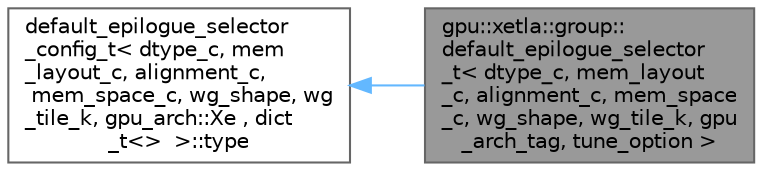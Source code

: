 digraph "gpu::xetla::group::default_epilogue_selector_t&lt; dtype_c, mem_layout_c, alignment_c, mem_space_c, wg_shape, wg_tile_k, gpu_arch_tag, tune_option &gt;"
{
 // LATEX_PDF_SIZE
  bgcolor="transparent";
  edge [fontname=Helvetica,fontsize=10,labelfontname=Helvetica,labelfontsize=10];
  node [fontname=Helvetica,fontsize=10,shape=box,height=0.2,width=0.4];
  rankdir="LR";
  Node1 [id="Node000001",label="gpu::xetla::group::\ldefault_epilogue_selector\l_t\< dtype_c, mem_layout\l_c, alignment_c, mem_space\l_c, wg_shape, wg_tile_k, gpu\l_arch_tag, tune_option \>",height=0.2,width=0.4,color="gray40", fillcolor="grey60", style="filled", fontcolor="black",tooltip=" "];
  Node2 -> Node1 [id="edge1_Node000001_Node000002",dir="back",color="steelblue1",style="solid",tooltip=" "];
  Node2 [id="Node000002",label="default_epilogue_selector\l_config_t\< dtype_c, mem\l_layout_c, alignment_c,\l mem_space_c, wg_shape, wg\l_tile_k, gpu_arch::Xe , dict\l_t\<\>  \>::type",height=0.2,width=0.4,color="gray40", fillcolor="white", style="filled",tooltip=" "];
}
